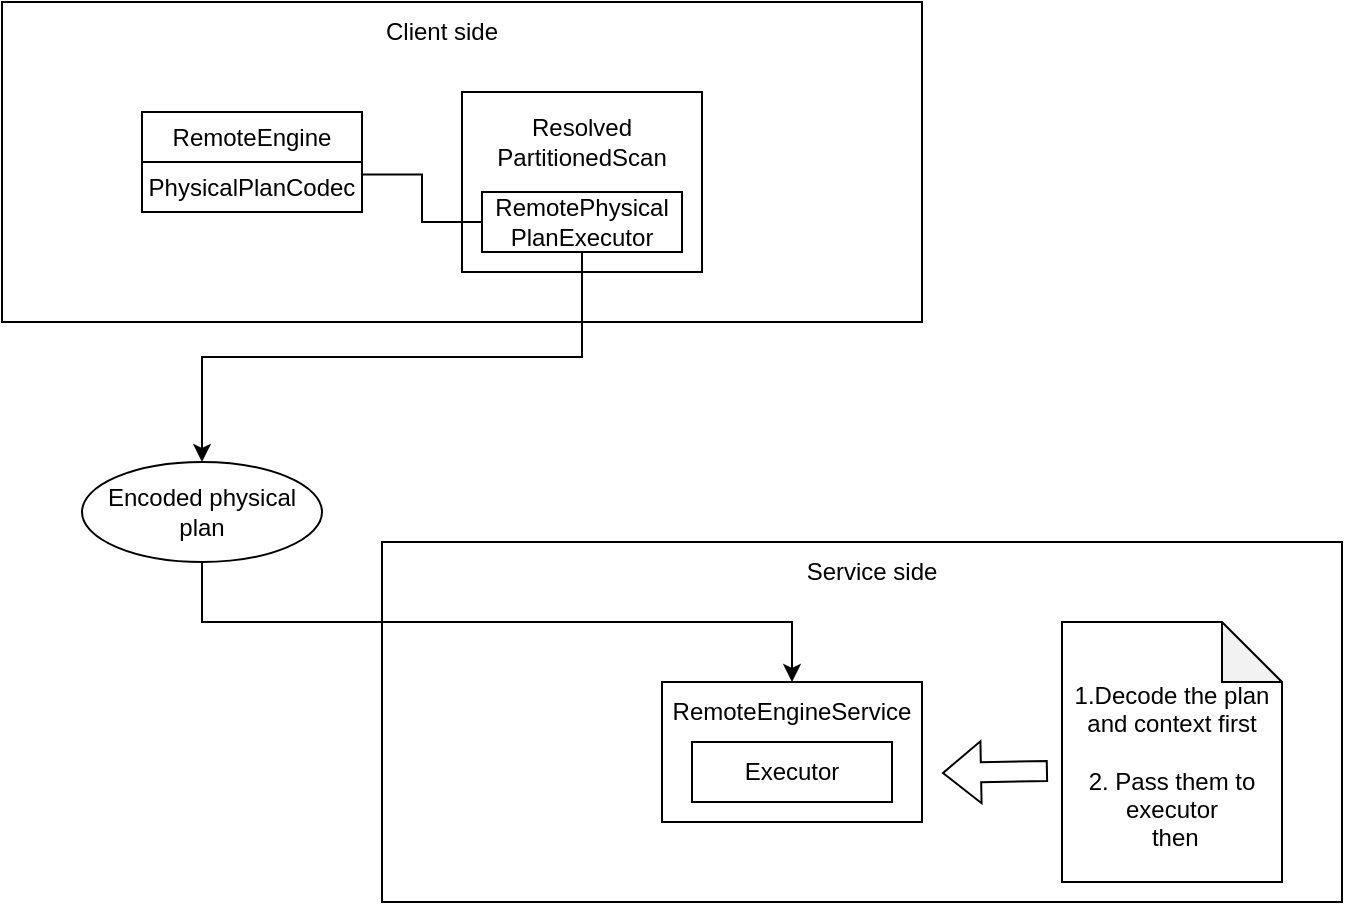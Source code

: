 <mxfile version="21.6.6" type="github">
  <diagram name="第 1 页" id="70xDTCp4IQkPO69VibeZ">
    <mxGraphModel dx="1224" dy="558" grid="1" gridSize="10" guides="1" tooltips="1" connect="1" arrows="1" fold="1" page="1" pageScale="1" pageWidth="827" pageHeight="1169" math="0" shadow="0">
      <root>
        <mxCell id="0" />
        <mxCell id="1" parent="0" />
        <mxCell id="vCgPqWndhAU-b185812Y-34" value="" style="rounded=0;whiteSpace=wrap;html=1;" vertex="1" parent="1">
          <mxGeometry x="250" y="340" width="480" height="180" as="geometry" />
        </mxCell>
        <mxCell id="vCgPqWndhAU-b185812Y-26" value="" style="rounded=0;whiteSpace=wrap;html=1;" vertex="1" parent="1">
          <mxGeometry x="60" y="70" width="460" height="160" as="geometry" />
        </mxCell>
        <mxCell id="vCgPqWndhAU-b185812Y-1" value="" style="rounded=0;whiteSpace=wrap;html=1;" vertex="1" parent="1">
          <mxGeometry x="290" y="115" width="120" height="90" as="geometry" />
        </mxCell>
        <mxCell id="vCgPqWndhAU-b185812Y-2" value="&lt;div&gt;Resolved&lt;/div&gt;&lt;div&gt;PartitionedScan&lt;/div&gt;" style="text;html=1;strokeColor=none;fillColor=none;align=center;verticalAlign=middle;whiteSpace=wrap;rounded=0;" vertex="1" parent="1">
          <mxGeometry x="320" y="125" width="60" height="30" as="geometry" />
        </mxCell>
        <mxCell id="vCgPqWndhAU-b185812Y-20" style="edgeStyle=orthogonalEdgeStyle;rounded=0;orthogonalLoop=1;jettySize=auto;html=1;exitX=0;exitY=0.5;exitDx=0;exitDy=0;entryX=1;entryY=0.25;entryDx=0;entryDy=0;endArrow=none;endFill=0;" edge="1" parent="1" source="vCgPqWndhAU-b185812Y-3" target="vCgPqWndhAU-b185812Y-19">
          <mxGeometry relative="1" as="geometry" />
        </mxCell>
        <mxCell id="vCgPqWndhAU-b185812Y-3" value="" style="rounded=0;whiteSpace=wrap;html=1;" vertex="1" parent="1">
          <mxGeometry x="300" y="165" width="100" height="30" as="geometry" />
        </mxCell>
        <mxCell id="vCgPqWndhAU-b185812Y-22" style="edgeStyle=orthogonalEdgeStyle;rounded=0;orthogonalLoop=1;jettySize=auto;html=1;exitX=0.5;exitY=1;exitDx=0;exitDy=0;" edge="1" parent="1" source="vCgPqWndhAU-b185812Y-4" target="vCgPqWndhAU-b185812Y-21">
          <mxGeometry relative="1" as="geometry" />
        </mxCell>
        <mxCell id="vCgPqWndhAU-b185812Y-4" value="&lt;div&gt;RemotePhysical&lt;/div&gt;&lt;div&gt;PlanExecutor&lt;/div&gt;" style="text;html=1;strokeColor=none;fillColor=none;align=center;verticalAlign=middle;whiteSpace=wrap;rounded=0;" vertex="1" parent="1">
          <mxGeometry x="320" y="165" width="60" height="30" as="geometry" />
        </mxCell>
        <mxCell id="vCgPqWndhAU-b185812Y-16" value="RemoteEngine" style="rounded=0;whiteSpace=wrap;html=1;" vertex="1" parent="1">
          <mxGeometry x="130" y="125" width="110" height="25" as="geometry" />
        </mxCell>
        <mxCell id="vCgPqWndhAU-b185812Y-19" value="PhysicalPlanCodec" style="rounded=0;whiteSpace=wrap;html=1;" vertex="1" parent="1">
          <mxGeometry x="130" y="150" width="110" height="25" as="geometry" />
        </mxCell>
        <mxCell id="vCgPqWndhAU-b185812Y-27" style="edgeStyle=orthogonalEdgeStyle;rounded=0;orthogonalLoop=1;jettySize=auto;html=1;exitX=0.5;exitY=1;exitDx=0;exitDy=0;entryX=0.5;entryY=0;entryDx=0;entryDy=0;" edge="1" parent="1" source="vCgPqWndhAU-b185812Y-21" target="vCgPqWndhAU-b185812Y-23">
          <mxGeometry relative="1" as="geometry" />
        </mxCell>
        <mxCell id="vCgPqWndhAU-b185812Y-21" value="Encoded physical plan" style="ellipse;whiteSpace=wrap;html=1;" vertex="1" parent="1">
          <mxGeometry x="100" y="300" width="120" height="50" as="geometry" />
        </mxCell>
        <mxCell id="vCgPqWndhAU-b185812Y-23" value="" style="rounded=0;whiteSpace=wrap;html=1;" vertex="1" parent="1">
          <mxGeometry x="390" y="410" width="130" height="70" as="geometry" />
        </mxCell>
        <mxCell id="vCgPqWndhAU-b185812Y-28" value="Executor" style="rounded=0;whiteSpace=wrap;html=1;" vertex="1" parent="1">
          <mxGeometry x="405" y="440" width="100" height="30" as="geometry" />
        </mxCell>
        <mxCell id="vCgPqWndhAU-b185812Y-29" value="RemoteEngineService" style="text;html=1;strokeColor=none;fillColor=none;align=center;verticalAlign=middle;whiteSpace=wrap;rounded=0;" vertex="1" parent="1">
          <mxGeometry x="425" y="410" width="60" height="30" as="geometry" />
        </mxCell>
        <mxCell id="vCgPqWndhAU-b185812Y-31" value="&lt;div&gt;&lt;br&gt;&lt;/div&gt;&lt;div&gt;1.Decode the plan and context first&lt;/div&gt;&lt;div&gt;&lt;br&gt;&lt;/div&gt;&lt;div&gt;2. Pass them to executor&lt;br&gt;&lt;/div&gt;&amp;nbsp;then" style="shape=note;whiteSpace=wrap;html=1;backgroundOutline=1;darkOpacity=0.05;" vertex="1" parent="1">
          <mxGeometry x="590" y="380" width="110" height="130" as="geometry" />
        </mxCell>
        <mxCell id="vCgPqWndhAU-b185812Y-32" value="" style="shape=flexArrow;endArrow=classic;html=1;rounded=0;exitX=0.027;exitY=0.377;exitDx=0;exitDy=0;exitPerimeter=0;" edge="1" parent="1">
          <mxGeometry width="50" height="50" relative="1" as="geometry">
            <mxPoint x="582.97" y="454.5" as="sourcePoint" />
            <mxPoint x="530" y="455.49" as="targetPoint" />
          </mxGeometry>
        </mxCell>
        <mxCell id="vCgPqWndhAU-b185812Y-35" value="Client side" style="text;html=1;strokeColor=none;fillColor=none;align=center;verticalAlign=middle;whiteSpace=wrap;rounded=0;" vertex="1" parent="1">
          <mxGeometry x="250" y="70" width="60" height="30" as="geometry" />
        </mxCell>
        <mxCell id="vCgPqWndhAU-b185812Y-36" value="Service side" style="text;html=1;strokeColor=none;fillColor=none;align=center;verticalAlign=middle;whiteSpace=wrap;rounded=0;" vertex="1" parent="1">
          <mxGeometry x="460" y="340" width="70" height="30" as="geometry" />
        </mxCell>
      </root>
    </mxGraphModel>
  </diagram>
</mxfile>
